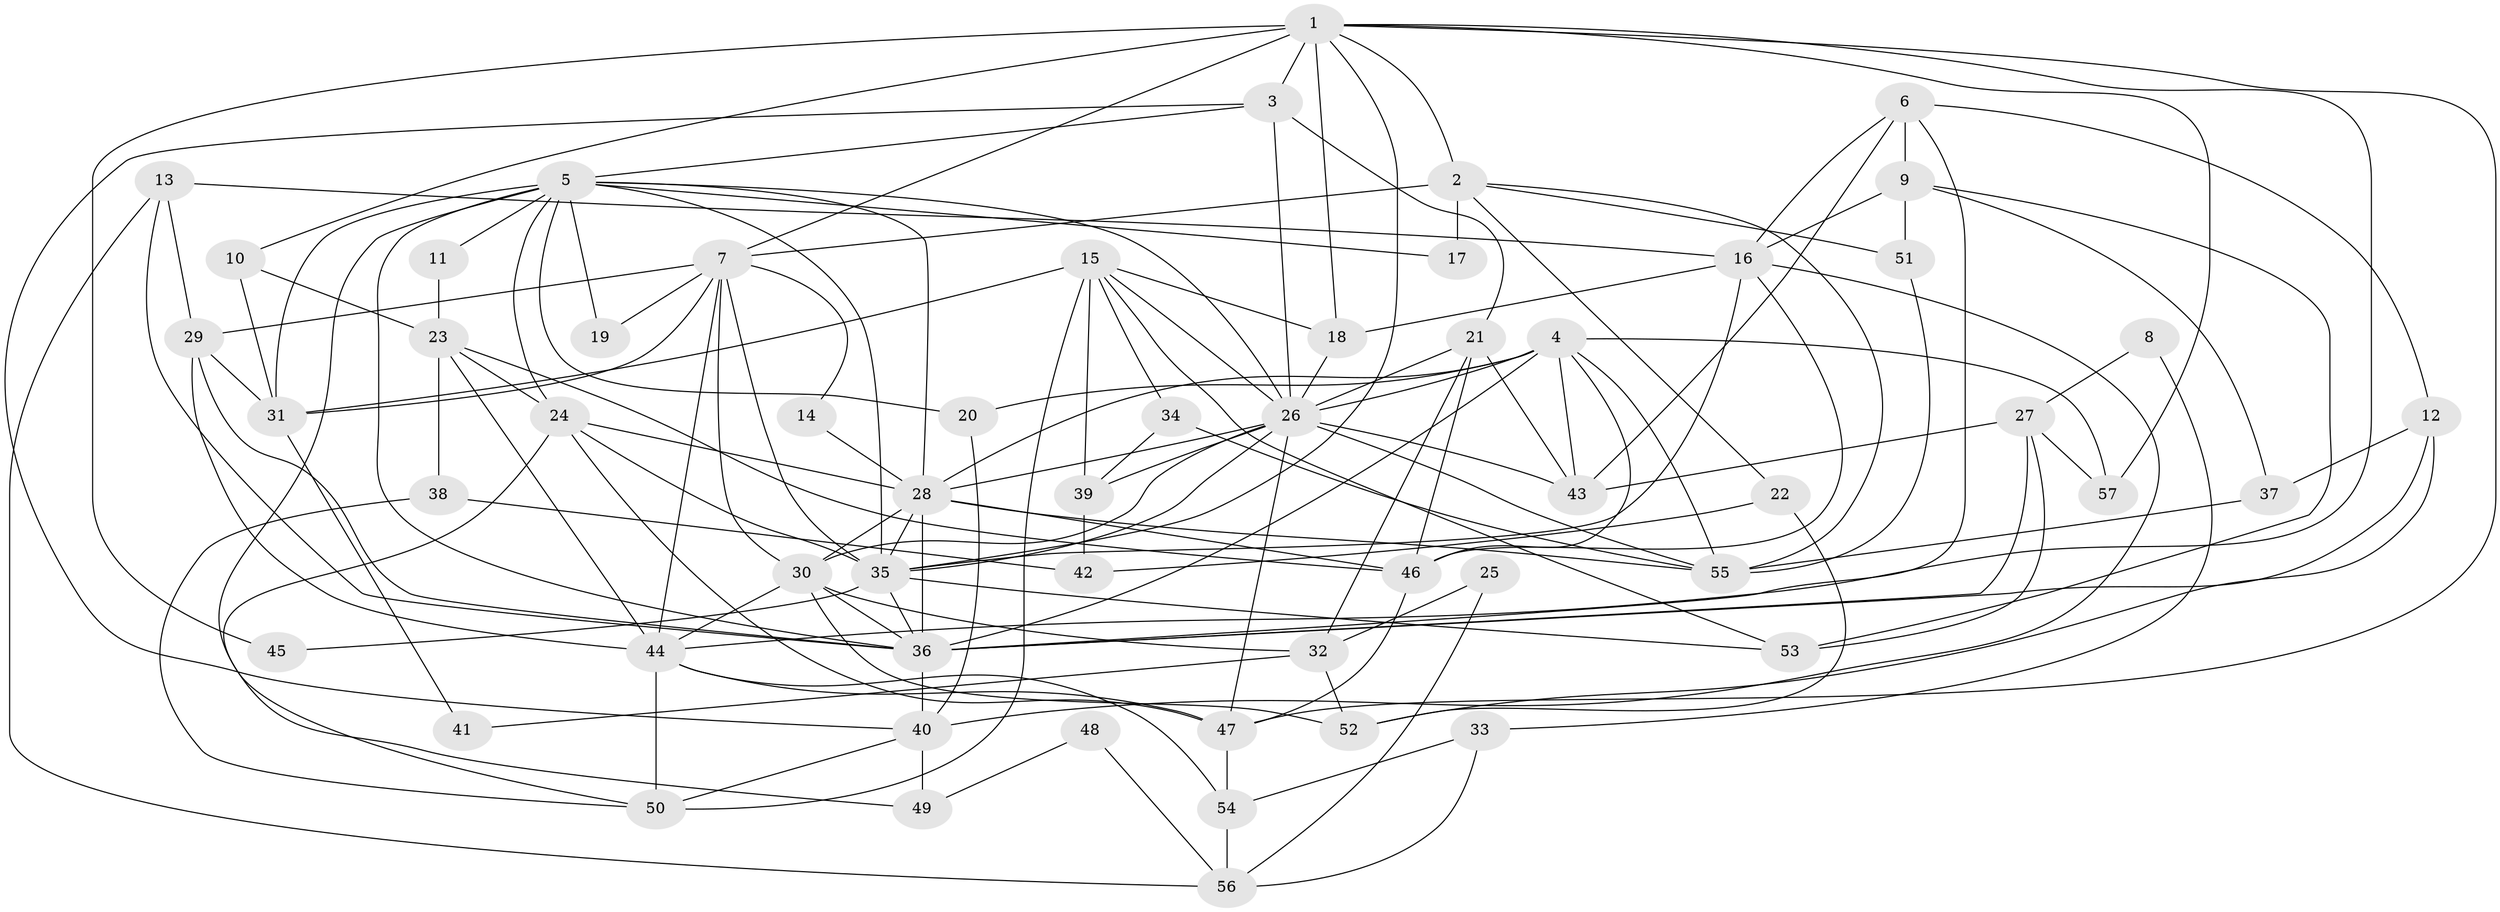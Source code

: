 // original degree distribution, {3: 0.2743362831858407, 5: 0.19469026548672566, 4: 0.2831858407079646, 2: 0.11504424778761062, 6: 0.09734513274336283, 7: 0.02654867256637168, 8: 0.008849557522123894}
// Generated by graph-tools (version 1.1) at 2025/36/03/09/25 02:36:14]
// undirected, 57 vertices, 145 edges
graph export_dot {
graph [start="1"]
  node [color=gray90,style=filled];
  1;
  2;
  3;
  4;
  5;
  6;
  7;
  8;
  9;
  10;
  11;
  12;
  13;
  14;
  15;
  16;
  17;
  18;
  19;
  20;
  21;
  22;
  23;
  24;
  25;
  26;
  27;
  28;
  29;
  30;
  31;
  32;
  33;
  34;
  35;
  36;
  37;
  38;
  39;
  40;
  41;
  42;
  43;
  44;
  45;
  46;
  47;
  48;
  49;
  50;
  51;
  52;
  53;
  54;
  55;
  56;
  57;
  1 -- 2 [weight=2.0];
  1 -- 3 [weight=1.0];
  1 -- 7 [weight=2.0];
  1 -- 10 [weight=1.0];
  1 -- 18 [weight=1.0];
  1 -- 35 [weight=1.0];
  1 -- 44 [weight=1.0];
  1 -- 45 [weight=3.0];
  1 -- 47 [weight=1.0];
  1 -- 57 [weight=1.0];
  2 -- 7 [weight=2.0];
  2 -- 17 [weight=1.0];
  2 -- 22 [weight=1.0];
  2 -- 51 [weight=1.0];
  2 -- 55 [weight=1.0];
  3 -- 5 [weight=1.0];
  3 -- 21 [weight=1.0];
  3 -- 26 [weight=1.0];
  3 -- 40 [weight=1.0];
  4 -- 20 [weight=1.0];
  4 -- 26 [weight=1.0];
  4 -- 28 [weight=1.0];
  4 -- 36 [weight=1.0];
  4 -- 43 [weight=1.0];
  4 -- 46 [weight=1.0];
  4 -- 55 [weight=1.0];
  4 -- 57 [weight=1.0];
  5 -- 11 [weight=1.0];
  5 -- 17 [weight=1.0];
  5 -- 19 [weight=1.0];
  5 -- 20 [weight=1.0];
  5 -- 24 [weight=1.0];
  5 -- 26 [weight=1.0];
  5 -- 28 [weight=1.0];
  5 -- 31 [weight=2.0];
  5 -- 35 [weight=2.0];
  5 -- 36 [weight=1.0];
  5 -- 49 [weight=1.0];
  6 -- 9 [weight=2.0];
  6 -- 12 [weight=1.0];
  6 -- 16 [weight=1.0];
  6 -- 36 [weight=2.0];
  6 -- 43 [weight=1.0];
  7 -- 14 [weight=1.0];
  7 -- 19 [weight=1.0];
  7 -- 29 [weight=2.0];
  7 -- 30 [weight=1.0];
  7 -- 31 [weight=3.0];
  7 -- 35 [weight=1.0];
  7 -- 44 [weight=1.0];
  8 -- 27 [weight=1.0];
  8 -- 33 [weight=1.0];
  9 -- 16 [weight=2.0];
  9 -- 37 [weight=1.0];
  9 -- 51 [weight=1.0];
  9 -- 53 [weight=1.0];
  10 -- 23 [weight=1.0];
  10 -- 31 [weight=1.0];
  11 -- 23 [weight=1.0];
  12 -- 36 [weight=1.0];
  12 -- 37 [weight=1.0];
  12 -- 52 [weight=1.0];
  13 -- 16 [weight=1.0];
  13 -- 29 [weight=1.0];
  13 -- 36 [weight=1.0];
  13 -- 56 [weight=1.0];
  14 -- 28 [weight=2.0];
  15 -- 18 [weight=1.0];
  15 -- 26 [weight=1.0];
  15 -- 31 [weight=2.0];
  15 -- 34 [weight=1.0];
  15 -- 39 [weight=1.0];
  15 -- 50 [weight=1.0];
  15 -- 53 [weight=1.0];
  16 -- 18 [weight=1.0];
  16 -- 35 [weight=2.0];
  16 -- 40 [weight=1.0];
  16 -- 46 [weight=1.0];
  18 -- 26 [weight=2.0];
  20 -- 40 [weight=1.0];
  21 -- 26 [weight=1.0];
  21 -- 32 [weight=1.0];
  21 -- 43 [weight=1.0];
  21 -- 46 [weight=1.0];
  22 -- 42 [weight=1.0];
  22 -- 52 [weight=1.0];
  23 -- 24 [weight=1.0];
  23 -- 38 [weight=1.0];
  23 -- 44 [weight=1.0];
  23 -- 46 [weight=1.0];
  24 -- 28 [weight=1.0];
  24 -- 35 [weight=1.0];
  24 -- 47 [weight=1.0];
  24 -- 50 [weight=1.0];
  25 -- 32 [weight=1.0];
  25 -- 56 [weight=1.0];
  26 -- 28 [weight=1.0];
  26 -- 30 [weight=1.0];
  26 -- 35 [weight=1.0];
  26 -- 39 [weight=1.0];
  26 -- 43 [weight=1.0];
  26 -- 47 [weight=1.0];
  26 -- 55 [weight=1.0];
  27 -- 36 [weight=1.0];
  27 -- 43 [weight=1.0];
  27 -- 53 [weight=1.0];
  27 -- 57 [weight=1.0];
  28 -- 30 [weight=1.0];
  28 -- 35 [weight=1.0];
  28 -- 36 [weight=2.0];
  28 -- 46 [weight=1.0];
  28 -- 55 [weight=1.0];
  29 -- 31 [weight=1.0];
  29 -- 36 [weight=1.0];
  29 -- 44 [weight=1.0];
  30 -- 32 [weight=1.0];
  30 -- 36 [weight=1.0];
  30 -- 44 [weight=1.0];
  30 -- 52 [weight=1.0];
  31 -- 41 [weight=1.0];
  32 -- 41 [weight=1.0];
  32 -- 52 [weight=1.0];
  33 -- 54 [weight=1.0];
  33 -- 56 [weight=1.0];
  34 -- 39 [weight=1.0];
  34 -- 55 [weight=1.0];
  35 -- 36 [weight=1.0];
  35 -- 45 [weight=1.0];
  35 -- 53 [weight=1.0];
  36 -- 40 [weight=1.0];
  37 -- 55 [weight=1.0];
  38 -- 42 [weight=1.0];
  38 -- 50 [weight=1.0];
  39 -- 42 [weight=1.0];
  40 -- 49 [weight=1.0];
  40 -- 50 [weight=1.0];
  44 -- 47 [weight=1.0];
  44 -- 50 [weight=1.0];
  44 -- 54 [weight=1.0];
  46 -- 47 [weight=1.0];
  47 -- 54 [weight=1.0];
  48 -- 49 [weight=1.0];
  48 -- 56 [weight=1.0];
  51 -- 55 [weight=1.0];
  54 -- 56 [weight=1.0];
}
